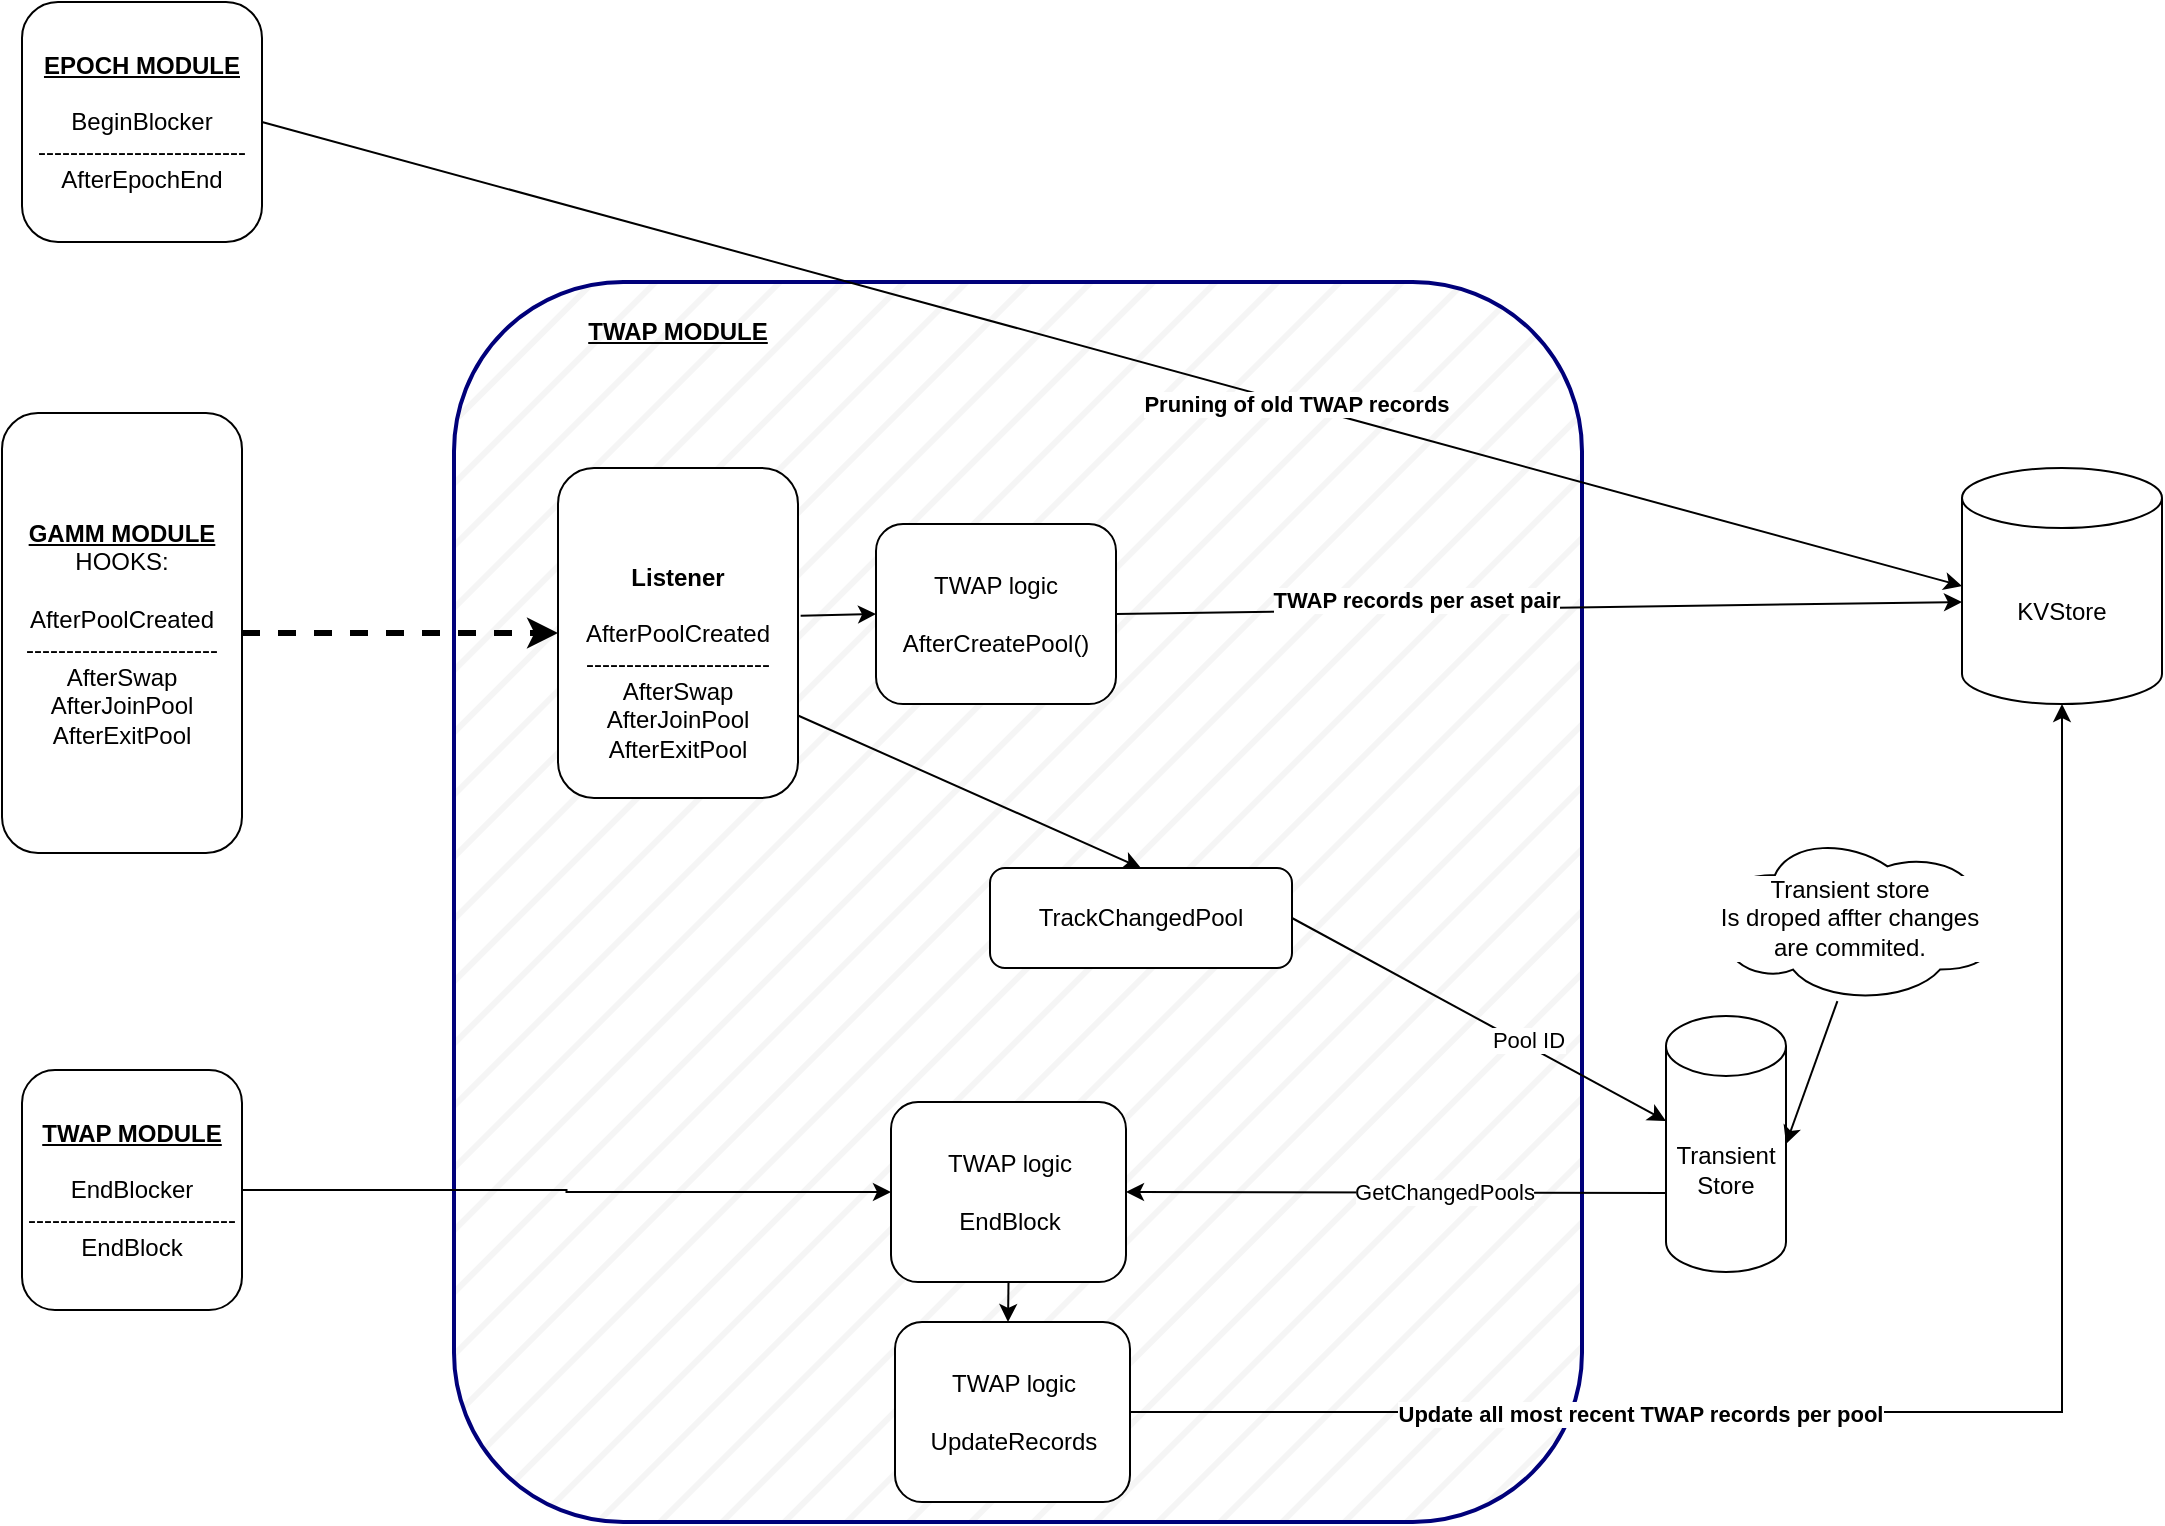 <mxfile version="20.5.1" type="google"><diagram id="K_KA3ysrenJp1r1vu6Iu" name="Page-1"><mxGraphModel grid="1" page="1" gridSize="10" guides="1" tooltips="1" connect="1" arrows="1" fold="1" pageScale="1" pageWidth="1100" pageHeight="850" math="0" shadow="0"><root><mxCell id="0"/><mxCell id="1" parent="0"/><mxCell id="_1e1MldPwH1i5yBJYSkO-55" value="" style="rounded=1;whiteSpace=wrap;html=1;shadow=0;glass=0;labelBackgroundColor=#FFFFFF;sketch=0;fillStyle=hatch;fillColor=#f5f5f5;fontColor=#333333;strokeColor=#00007A;strokeWidth=2;" vertex="1" parent="1"><mxGeometry x="236" y="150" width="564" height="620" as="geometry"/></mxCell><mxCell id="_1e1MldPwH1i5yBJYSkO-1" value="&lt;br&gt;&lt;br&gt;&lt;b&gt;Listener&lt;/b&gt;&lt;br&gt;&lt;br&gt;&lt;div&gt;AfterPoolCreated&lt;/div&gt;&lt;div&gt;-----------------------&lt;br&gt;&lt;/div&gt;AfterSwap&lt;div&gt;AfterJoinPool&lt;/div&gt;&lt;div&gt;AfterExitPool&lt;br&gt;&lt;/div&gt;" style="rounded=1;whiteSpace=wrap;html=1;" vertex="1" parent="1"><mxGeometry x="288" y="243" width="120" height="165" as="geometry"/></mxCell><mxCell id="_1e1MldPwH1i5yBJYSkO-2" value="KVStore" style="shape=cylinder3;whiteSpace=wrap;html=1;boundedLbl=1;backgroundOutline=1;size=15;" vertex="1" parent="1"><mxGeometry x="990" y="243" width="100" height="118" as="geometry"/></mxCell><mxCell id="_1e1MldPwH1i5yBJYSkO-3" value="&lt;div&gt;TWAP logic&lt;/div&gt;&lt;div&gt;&lt;br&gt;&lt;/div&gt;&lt;div&gt;AfterCreatePool()&lt;br&gt;&lt;/div&gt;" style="rounded=1;whiteSpace=wrap;html=1;" vertex="1" parent="1"><mxGeometry x="447" y="271" width="120" height="90" as="geometry"/></mxCell><mxCell id="_1e1MldPwH1i5yBJYSkO-5" value="" style="endArrow=classic;html=1;rounded=0;exitX=1;exitY=0.5;exitDx=0;exitDy=0;" edge="1" parent="1" source="_1e1MldPwH1i5yBJYSkO-3"><mxGeometry width="50" height="50" relative="1" as="geometry"><mxPoint x="491" y="398" as="sourcePoint"/><mxPoint x="990" y="310" as="targetPoint"/></mxGeometry></mxCell><mxCell id="_1e1MldPwH1i5yBJYSkO-35" value="&lt;div&gt;TWAP records per aset pair&lt;br&gt;&lt;/div&gt;" style="edgeLabel;html=1;align=center;verticalAlign=middle;resizable=0;points=[];fontStyle=1" vertex="1" connectable="0" parent="_1e1MldPwH1i5yBJYSkO-5"><mxGeometry x="-0.291" y="5" relative="1" as="geometry"><mxPoint as="offset"/></mxGeometry></mxCell><mxCell id="_1e1MldPwH1i5yBJYSkO-9" value="Transient&lt;br&gt;Store" style="shape=cylinder3;whiteSpace=wrap;html=1;boundedLbl=1;backgroundOutline=1;size=15;" vertex="1" parent="1"><mxGeometry x="842" y="517" width="60" height="128" as="geometry"/></mxCell><mxCell id="_1e1MldPwH1i5yBJYSkO-11" value="" style="endArrow=classic;html=1;rounded=0;exitX=1;exitY=0.5;exitDx=0;exitDy=0;entryX=0;entryY=0.5;entryDx=0;entryDy=0;entryPerimeter=0;" edge="1" parent="1" source="_1e1MldPwH1i5yBJYSkO-14" target="_1e1MldPwH1i5yBJYSkO-2"><mxGeometry width="50" height="50" relative="1" as="geometry"><mxPoint x="200" y="160" as="sourcePoint"/><mxPoint x="660" y="320" as="targetPoint"/></mxGeometry></mxCell><mxCell id="_1e1MldPwH1i5yBJYSkO-34" value="Pruning of old TWAP records" style="edgeLabel;html=1;align=center;verticalAlign=middle;resizable=0;points=[];fontStyle=1" vertex="1" connectable="0" parent="_1e1MldPwH1i5yBJYSkO-11"><mxGeometry x="0.218" relative="1" as="geometry"><mxPoint x="-1" y="-1" as="offset"/></mxGeometry></mxCell><mxCell id="_1e1MldPwH1i5yBJYSkO-14" value="&lt;u&gt;&lt;b&gt;EPOCH MODULE&lt;/b&gt;&lt;/u&gt;&lt;br&gt;&lt;br&gt;&lt;div&gt;BeginBlocker&lt;/div&gt;&lt;div&gt;--------------------------&lt;br&gt;&lt;/div&gt;&lt;div&gt;AfterEpochEnd&lt;br&gt;&lt;/div&gt;" style="rounded=1;whiteSpace=wrap;html=1;" vertex="1" parent="1"><mxGeometry x="20" y="10" width="120" height="120" as="geometry"/></mxCell><mxCell id="_1e1MldPwH1i5yBJYSkO-15" value="&lt;u&gt;&lt;b&gt;GAMM MODULE&lt;br&gt;&lt;/b&gt;&lt;/u&gt;HOOKS:&lt;br&gt;&lt;br&gt;&lt;div&gt;AfterPoolCreated&lt;/div&gt;&lt;div&gt;------------------------&lt;br&gt;&lt;/div&gt;AfterSwap&lt;div&gt;AfterJoinPool&lt;/div&gt;&lt;div&gt;AfterExitPool&lt;br&gt;&lt;/div&gt;" style="rounded=1;whiteSpace=wrap;html=1;" vertex="1" parent="1"><mxGeometry x="10" y="215.5" width="120" height="220" as="geometry"/></mxCell><mxCell id="_1e1MldPwH1i5yBJYSkO-32" style="rounded=0;orthogonalLoop=1;jettySize=auto;html=1;exitX=1;exitY=0.5;exitDx=0;exitDy=0;entryX=0;entryY=0;entryDx=0;entryDy=52.5;entryPerimeter=0;strokeWidth=1;" edge="1" parent="1" source="_1e1MldPwH1i5yBJYSkO-17" target="_1e1MldPwH1i5yBJYSkO-9"><mxGeometry relative="1" as="geometry"/></mxCell><mxCell id="_1e1MldPwH1i5yBJYSkO-33" value="Pool ID" style="edgeLabel;html=1;align=center;verticalAlign=middle;resizable=0;points=[];" connectable="0" vertex="1" parent="_1e1MldPwH1i5yBJYSkO-32"><mxGeometry x="0.241" y="2" relative="1" as="geometry"><mxPoint x="1" as="offset"/></mxGeometry></mxCell><mxCell id="_1e1MldPwH1i5yBJYSkO-17" value="TrackChangedPool" style="rounded=1;whiteSpace=wrap;html=1;" vertex="1" parent="1"><mxGeometry x="504" y="443" width="151" height="50" as="geometry"/></mxCell><mxCell id="_1e1MldPwH1i5yBJYSkO-25" value="" style="endArrow=classic;html=1;rounded=0;entryX=0;entryY=0.5;entryDx=0;entryDy=0;dashed=1;strokeWidth=3;exitX=1;exitY=0.5;exitDx=0;exitDy=0;" edge="1" parent="1" source="_1e1MldPwH1i5yBJYSkO-15" target="_1e1MldPwH1i5yBJYSkO-1"><mxGeometry width="50" height="50" relative="1" as="geometry"><mxPoint x="150" y="560" as="sourcePoint"/><mxPoint x="200" y="510" as="targetPoint"/></mxGeometry></mxCell><mxCell id="_1e1MldPwH1i5yBJYSkO-29" value="" style="endArrow=classic;html=1;rounded=0;strokeWidth=1;exitX=1.011;exitY=0.448;exitDx=0;exitDy=0;exitPerimeter=0;entryX=0;entryY=0.5;entryDx=0;entryDy=0;" edge="1" parent="1" source="_1e1MldPwH1i5yBJYSkO-1" target="_1e1MldPwH1i5yBJYSkO-3"><mxGeometry width="50" height="50" relative="1" as="geometry"><mxPoint x="442" y="343" as="sourcePoint"/><mxPoint x="492" y="293" as="targetPoint"/></mxGeometry></mxCell><mxCell id="_1e1MldPwH1i5yBJYSkO-30" value="" style="endArrow=classic;html=1;rounded=0;strokeWidth=1;exitX=1;exitY=0.75;exitDx=0;exitDy=0;entryX=0.5;entryY=0;entryDx=0;entryDy=0;" edge="1" parent="1" source="_1e1MldPwH1i5yBJYSkO-1" target="_1e1MldPwH1i5yBJYSkO-17"><mxGeometry width="50" height="50" relative="1" as="geometry"><mxPoint x="442" y="343" as="sourcePoint"/><mxPoint x="492" y="293" as="targetPoint"/></mxGeometry></mxCell><mxCell id="_1e1MldPwH1i5yBJYSkO-38" value="&lt;u&gt;&lt;b&gt;TWAP MODULE&lt;br&gt;&lt;/b&gt;&lt;/u&gt;" style="text;html=1;strokeColor=none;fillColor=none;align=center;verticalAlign=middle;whiteSpace=wrap;rounded=0;fillStyle=hatch;" vertex="1" parent="1"><mxGeometry x="293" y="160" width="110" height="30" as="geometry"/></mxCell><mxCell id="_1e1MldPwH1i5yBJYSkO-46" style="edgeStyle=orthogonalEdgeStyle;rounded=0;orthogonalLoop=1;jettySize=auto;html=1;entryX=0;entryY=0.5;entryDx=0;entryDy=0;strokeWidth=1;" edge="1" parent="1" source="_1e1MldPwH1i5yBJYSkO-41" target="_1e1MldPwH1i5yBJYSkO-45"><mxGeometry relative="1" as="geometry"/></mxCell><mxCell id="_1e1MldPwH1i5yBJYSkO-41" value="&lt;u&gt;&lt;b&gt;TWAP MODULE&lt;/b&gt;&lt;/u&gt;&lt;br&gt;&lt;br&gt;&lt;div&gt;EndBlocker&lt;/div&gt;&lt;div&gt;--------------------------&lt;br&gt;&lt;/div&gt;&lt;div&gt;EndBlock&lt;br&gt;&lt;/div&gt;" style="rounded=1;whiteSpace=wrap;html=1;" vertex="1" parent="1"><mxGeometry x="20" y="544" width="110" height="120" as="geometry"/></mxCell><mxCell id="_1e1MldPwH1i5yBJYSkO-45" value="&lt;div&gt;TWAP logic&lt;/div&gt;&lt;div&gt;&lt;br&gt;&lt;/div&gt;&lt;div&gt;EndBlock&lt;br&gt;&lt;/div&gt;" style="rounded=1;whiteSpace=wrap;html=1;" vertex="1" parent="1"><mxGeometry x="454.5" y="560" width="117.5" height="90" as="geometry"/></mxCell><mxCell id="_1e1MldPwH1i5yBJYSkO-48" value="" style="endArrow=classic;html=1;rounded=0;strokeWidth=1;entryX=1;entryY=0.5;entryDx=0;entryDy=0;exitX=0;exitY=0;exitDx=0;exitDy=88.5;exitPerimeter=0;" edge="1" parent="1" source="_1e1MldPwH1i5yBJYSkO-9" target="_1e1MldPwH1i5yBJYSkO-45"><mxGeometry width="50" height="50" relative="1" as="geometry"><mxPoint x="690" y="490" as="sourcePoint"/><mxPoint x="740" y="440" as="targetPoint"/><Array as="points"/></mxGeometry></mxCell><mxCell id="_1e1MldPwH1i5yBJYSkO-49" value="GetChangedPools" style="edgeLabel;html=1;align=center;verticalAlign=middle;resizable=0;points=[];" vertex="1" connectable="0" parent="_1e1MldPwH1i5yBJYSkO-48"><mxGeometry x="-0.178" y="-1" relative="1" as="geometry"><mxPoint as="offset"/></mxGeometry></mxCell><mxCell id="_1e1MldPwH1i5yBJYSkO-50" value="Transient store &lt;br&gt;Is droped affter changes are commited." style="ellipse;shape=cloud;whiteSpace=wrap;html=1;labelBackgroundColor=#FFFFFF;fillStyle=hatch;gradientColor=none;" vertex="1" parent="1"><mxGeometry x="859" y="425" width="150" height="86" as="geometry"/></mxCell><mxCell id="_1e1MldPwH1i5yBJYSkO-52" value="" style="endArrow=classic;html=1;rounded=0;strokeWidth=1;entryX=1;entryY=0.5;entryDx=0;entryDy=0;entryPerimeter=0;exitX=0.458;exitY=0.983;exitDx=0;exitDy=0;exitPerimeter=0;" edge="1" parent="1" source="_1e1MldPwH1i5yBJYSkO-50" target="_1e1MldPwH1i5yBJYSkO-9"><mxGeometry width="50" height="50" relative="1" as="geometry"><mxPoint x="690" y="490" as="sourcePoint"/><mxPoint x="740" y="440" as="targetPoint"/></mxGeometry></mxCell><mxCell id="_1e1MldPwH1i5yBJYSkO-54" style="edgeStyle=orthogonalEdgeStyle;rounded=0;orthogonalLoop=1;jettySize=auto;html=1;exitX=1;exitY=0.5;exitDx=0;exitDy=0;strokeWidth=1;" edge="1" parent="1" source="_1e1MldPwH1i5yBJYSkO-53" target="_1e1MldPwH1i5yBJYSkO-2"><mxGeometry relative="1" as="geometry"/></mxCell><mxCell id="zpnMKtlIYgRvkTlskIGK-1" value="Update all most recent TWAP records per pool" style="edgeLabel;html=1;align=center;verticalAlign=middle;resizable=0;points=[];fontStyle=1" connectable="0" vertex="1" parent="_1e1MldPwH1i5yBJYSkO-54"><mxGeometry x="-0.378" y="-1" relative="1" as="geometry"><mxPoint as="offset"/></mxGeometry></mxCell><mxCell id="_1e1MldPwH1i5yBJYSkO-53" value="&lt;div&gt;TWAP logic&lt;/div&gt;&lt;div&gt;&lt;br&gt;&lt;/div&gt;&lt;div&gt;UpdateRecords&lt;br&gt;&lt;/div&gt;" style="rounded=1;whiteSpace=wrap;html=1;" vertex="1" parent="1"><mxGeometry x="456.5" y="670" width="117.5" height="90" as="geometry"/></mxCell><mxCell id="B8y5JlSdAuDRzM8Cwn6t-1" value="" style="endArrow=classic;html=1;rounded=0;exitX=0.5;exitY=1;exitDx=0;exitDy=0;" edge="1" parent="1" source="_1e1MldPwH1i5yBJYSkO-45"><mxGeometry width="50" height="50" relative="1" as="geometry"><mxPoint x="600" y="660" as="sourcePoint"/><mxPoint x="513" y="670" as="targetPoint"/></mxGeometry></mxCell></root></mxGraphModel></diagram></mxfile>